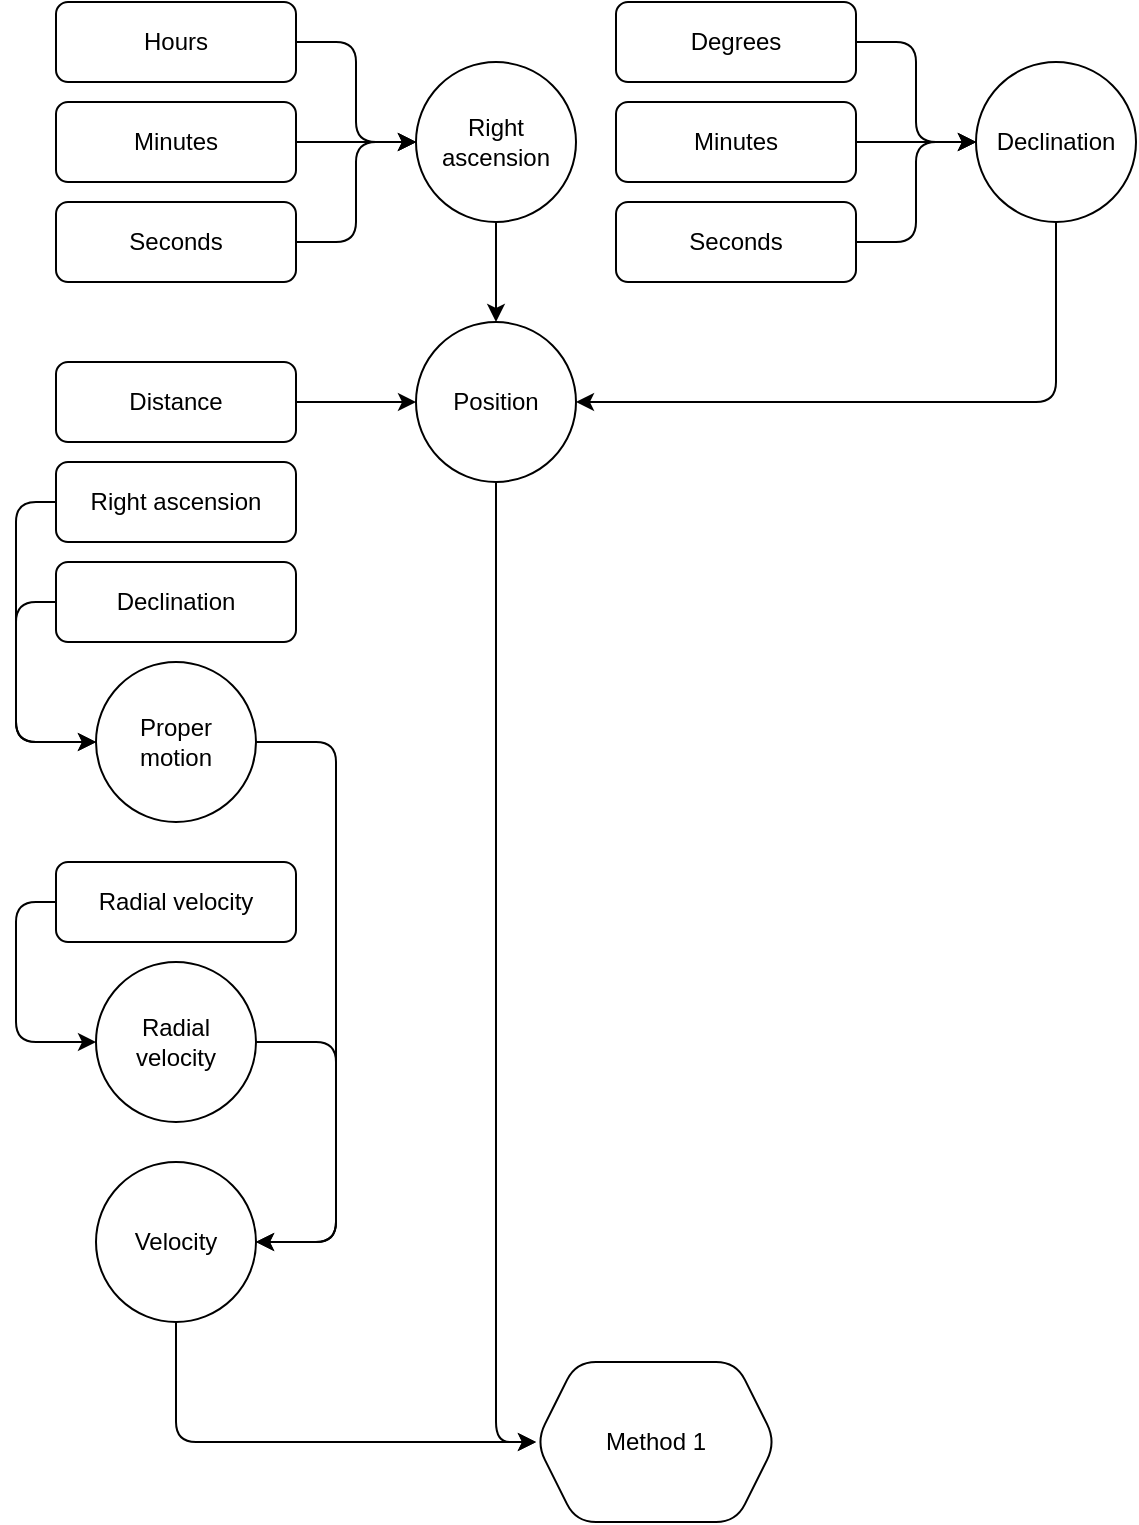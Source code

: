 <mxfile version="16.4.3" type="github">
  <diagram id="fIKkRCixxkwFUs0x7kcC" name="Page-1">
    <mxGraphModel dx="1422" dy="787" grid="1" gridSize="10" guides="1" tooltips="1" connect="1" arrows="1" fold="1" page="1" pageScale="1" pageWidth="827" pageHeight="1169" math="0" shadow="0">
      <root>
        <mxCell id="0" />
        <mxCell id="1" parent="0" />
        <mxCell id="swwnsGvYC6vCfxG6fQMU-13" style="edgeStyle=orthogonalEdgeStyle;rounded=1;orthogonalLoop=1;jettySize=auto;html=1;entryX=0;entryY=0.5;entryDx=0;entryDy=0;" parent="1" source="swwnsGvYC6vCfxG6fQMU-1" target="swwnsGvYC6vCfxG6fQMU-8" edge="1">
          <mxGeometry relative="1" as="geometry" />
        </mxCell>
        <mxCell id="swwnsGvYC6vCfxG6fQMU-1" value="Hours" style="rounded=1;whiteSpace=wrap;html=1;" parent="1" vertex="1">
          <mxGeometry x="40" y="40" width="120" height="40" as="geometry" />
        </mxCell>
        <mxCell id="swwnsGvYC6vCfxG6fQMU-14" style="edgeStyle=orthogonalEdgeStyle;rounded=1;orthogonalLoop=1;jettySize=auto;html=1;entryX=0;entryY=0.5;entryDx=0;entryDy=0;" parent="1" source="swwnsGvYC6vCfxG6fQMU-3" target="swwnsGvYC6vCfxG6fQMU-8" edge="1">
          <mxGeometry relative="1" as="geometry" />
        </mxCell>
        <mxCell id="swwnsGvYC6vCfxG6fQMU-3" value="Minutes" style="rounded=1;whiteSpace=wrap;html=1;" parent="1" vertex="1">
          <mxGeometry x="40" y="90" width="120" height="40" as="geometry" />
        </mxCell>
        <mxCell id="swwnsGvYC6vCfxG6fQMU-15" style="edgeStyle=orthogonalEdgeStyle;rounded=1;orthogonalLoop=1;jettySize=auto;html=1;entryX=0;entryY=0.5;entryDx=0;entryDy=0;" parent="1" source="swwnsGvYC6vCfxG6fQMU-4" target="swwnsGvYC6vCfxG6fQMU-8" edge="1">
          <mxGeometry relative="1" as="geometry" />
        </mxCell>
        <mxCell id="swwnsGvYC6vCfxG6fQMU-4" value="Seconds" style="rounded=1;whiteSpace=wrap;html=1;" parent="1" vertex="1">
          <mxGeometry x="40" y="140" width="120" height="40" as="geometry" />
        </mxCell>
        <mxCell id="swwnsGvYC6vCfxG6fQMU-16" style="edgeStyle=orthogonalEdgeStyle;rounded=1;orthogonalLoop=1;jettySize=auto;html=1;" parent="1" source="swwnsGvYC6vCfxG6fQMU-5" target="swwnsGvYC6vCfxG6fQMU-9" edge="1">
          <mxGeometry relative="1" as="geometry" />
        </mxCell>
        <mxCell id="swwnsGvYC6vCfxG6fQMU-5" value="Degrees" style="rounded=1;whiteSpace=wrap;html=1;" parent="1" vertex="1">
          <mxGeometry x="320" y="40" width="120" height="40" as="geometry" />
        </mxCell>
        <mxCell id="swwnsGvYC6vCfxG6fQMU-17" style="edgeStyle=orthogonalEdgeStyle;rounded=1;orthogonalLoop=1;jettySize=auto;html=1;" parent="1" source="swwnsGvYC6vCfxG6fQMU-6" target="swwnsGvYC6vCfxG6fQMU-9" edge="1">
          <mxGeometry relative="1" as="geometry" />
        </mxCell>
        <mxCell id="swwnsGvYC6vCfxG6fQMU-6" value="Minutes" style="rounded=1;whiteSpace=wrap;html=1;" parent="1" vertex="1">
          <mxGeometry x="320" y="90" width="120" height="40" as="geometry" />
        </mxCell>
        <mxCell id="swwnsGvYC6vCfxG6fQMU-18" style="edgeStyle=orthogonalEdgeStyle;rounded=1;orthogonalLoop=1;jettySize=auto;html=1;" parent="1" source="swwnsGvYC6vCfxG6fQMU-7" target="swwnsGvYC6vCfxG6fQMU-9" edge="1">
          <mxGeometry relative="1" as="geometry" />
        </mxCell>
        <mxCell id="swwnsGvYC6vCfxG6fQMU-7" value="Seconds" style="rounded=1;whiteSpace=wrap;html=1;" parent="1" vertex="1">
          <mxGeometry x="320" y="140" width="120" height="40" as="geometry" />
        </mxCell>
        <mxCell id="swwnsGvYC6vCfxG6fQMU-21" style="edgeStyle=orthogonalEdgeStyle;rounded=1;orthogonalLoop=1;jettySize=auto;html=1;entryX=0.5;entryY=0;entryDx=0;entryDy=0;" parent="1" source="swwnsGvYC6vCfxG6fQMU-8" target="swwnsGvYC6vCfxG6fQMU-19" edge="1">
          <mxGeometry relative="1" as="geometry" />
        </mxCell>
        <mxCell id="swwnsGvYC6vCfxG6fQMU-8" value="&lt;div&gt;Right&lt;/div&gt;&lt;div&gt;ascension&lt;/div&gt;" style="ellipse;whiteSpace=wrap;html=1;aspect=fixed;rounded=1;" parent="1" vertex="1">
          <mxGeometry x="220" y="70" width="80" height="80" as="geometry" />
        </mxCell>
        <mxCell id="swwnsGvYC6vCfxG6fQMU-20" style="edgeStyle=orthogonalEdgeStyle;rounded=1;orthogonalLoop=1;jettySize=auto;html=1;entryX=1;entryY=0.5;entryDx=0;entryDy=0;" parent="1" source="swwnsGvYC6vCfxG6fQMU-9" target="swwnsGvYC6vCfxG6fQMU-19" edge="1">
          <mxGeometry relative="1" as="geometry">
            <Array as="points">
              <mxPoint x="540" y="240" />
            </Array>
          </mxGeometry>
        </mxCell>
        <mxCell id="swwnsGvYC6vCfxG6fQMU-9" value="Declination" style="ellipse;whiteSpace=wrap;html=1;aspect=fixed;rounded=1;" parent="1" vertex="1">
          <mxGeometry x="500" y="70" width="80" height="80" as="geometry" />
        </mxCell>
        <mxCell id="swwnsGvYC6vCfxG6fQMU-45" style="edgeStyle=orthogonalEdgeStyle;rounded=1;orthogonalLoop=1;jettySize=auto;html=1;entryX=0;entryY=0.5;entryDx=0;entryDy=0;" parent="1" source="swwnsGvYC6vCfxG6fQMU-19" target="swwnsGvYC6vCfxG6fQMU-43" edge="1">
          <mxGeometry relative="1" as="geometry" />
        </mxCell>
        <mxCell id="swwnsGvYC6vCfxG6fQMU-19" value="Position" style="ellipse;whiteSpace=wrap;html=1;aspect=fixed;rounded=1;" parent="1" vertex="1">
          <mxGeometry x="220" y="200" width="80" height="80" as="geometry" />
        </mxCell>
        <mxCell id="swwnsGvYC6vCfxG6fQMU-23" style="edgeStyle=orthogonalEdgeStyle;rounded=1;orthogonalLoop=1;jettySize=auto;html=1;" parent="1" source="swwnsGvYC6vCfxG6fQMU-22" target="swwnsGvYC6vCfxG6fQMU-19" edge="1">
          <mxGeometry relative="1" as="geometry" />
        </mxCell>
        <mxCell id="swwnsGvYC6vCfxG6fQMU-22" value="Distance" style="rounded=1;whiteSpace=wrap;html=1;" parent="1" vertex="1">
          <mxGeometry x="40" y="220" width="120" height="40" as="geometry" />
        </mxCell>
        <mxCell id="swwnsGvYC6vCfxG6fQMU-30" style="edgeStyle=orthogonalEdgeStyle;rounded=1;orthogonalLoop=1;jettySize=auto;html=1;entryX=0;entryY=0.5;entryDx=0;entryDy=0;" parent="1" source="swwnsGvYC6vCfxG6fQMU-24" target="swwnsGvYC6vCfxG6fQMU-27" edge="1">
          <mxGeometry relative="1" as="geometry">
            <Array as="points">
              <mxPoint x="20" y="290" />
              <mxPoint x="20" y="410" />
            </Array>
          </mxGeometry>
        </mxCell>
        <mxCell id="swwnsGvYC6vCfxG6fQMU-24" value="Right ascension" style="rounded=1;whiteSpace=wrap;html=1;" parent="1" vertex="1">
          <mxGeometry x="40" y="270" width="120" height="40" as="geometry" />
        </mxCell>
        <mxCell id="swwnsGvYC6vCfxG6fQMU-41" style="edgeStyle=orthogonalEdgeStyle;rounded=1;orthogonalLoop=1;jettySize=auto;html=1;entryX=1;entryY=0.5;entryDx=0;entryDy=0;" parent="1" source="swwnsGvYC6vCfxG6fQMU-27" target="swwnsGvYC6vCfxG6fQMU-37" edge="1">
          <mxGeometry relative="1" as="geometry">
            <Array as="points">
              <mxPoint x="180" y="410" />
              <mxPoint x="180" y="660" />
            </Array>
          </mxGeometry>
        </mxCell>
        <mxCell id="swwnsGvYC6vCfxG6fQMU-27" value="&lt;div&gt;Proper&lt;/div&gt;&lt;div&gt;motion&lt;/div&gt;" style="ellipse;whiteSpace=wrap;html=1;aspect=fixed;rounded=1;" parent="1" vertex="1">
          <mxGeometry x="60" y="370" width="80" height="80" as="geometry" />
        </mxCell>
        <mxCell id="swwnsGvYC6vCfxG6fQMU-31" style="edgeStyle=orthogonalEdgeStyle;rounded=1;orthogonalLoop=1;jettySize=auto;html=1;entryX=0;entryY=0.5;entryDx=0;entryDy=0;" parent="1" source="swwnsGvYC6vCfxG6fQMU-28" target="swwnsGvYC6vCfxG6fQMU-27" edge="1">
          <mxGeometry relative="1" as="geometry">
            <Array as="points">
              <mxPoint x="20" y="340" />
              <mxPoint x="20" y="410" />
            </Array>
          </mxGeometry>
        </mxCell>
        <mxCell id="swwnsGvYC6vCfxG6fQMU-28" value="Declination" style="rounded=1;whiteSpace=wrap;html=1;" parent="1" vertex="1">
          <mxGeometry x="40" y="320" width="120" height="40" as="geometry" />
        </mxCell>
        <mxCell id="swwnsGvYC6vCfxG6fQMU-42" style="edgeStyle=orthogonalEdgeStyle;rounded=1;orthogonalLoop=1;jettySize=auto;html=1;entryX=1;entryY=0.5;entryDx=0;entryDy=0;" parent="1" source="swwnsGvYC6vCfxG6fQMU-34" target="swwnsGvYC6vCfxG6fQMU-37" edge="1">
          <mxGeometry relative="1" as="geometry">
            <Array as="points">
              <mxPoint x="180" y="560" />
              <mxPoint x="180" y="660" />
            </Array>
          </mxGeometry>
        </mxCell>
        <mxCell id="swwnsGvYC6vCfxG6fQMU-34" value="Radial&lt;br&gt;velocity" style="ellipse;whiteSpace=wrap;html=1;aspect=fixed;rounded=1;" parent="1" vertex="1">
          <mxGeometry x="60" y="520" width="80" height="80" as="geometry" />
        </mxCell>
        <mxCell id="swwnsGvYC6vCfxG6fQMU-35" style="edgeStyle=orthogonalEdgeStyle;rounded=1;orthogonalLoop=1;jettySize=auto;html=1;entryX=0;entryY=0.5;entryDx=0;entryDy=0;" parent="1" source="swwnsGvYC6vCfxG6fQMU-36" target="swwnsGvYC6vCfxG6fQMU-34" edge="1">
          <mxGeometry relative="1" as="geometry">
            <Array as="points">
              <mxPoint x="20" y="490" />
              <mxPoint x="20" y="560" />
            </Array>
          </mxGeometry>
        </mxCell>
        <mxCell id="swwnsGvYC6vCfxG6fQMU-36" value="Radial velocity" style="rounded=1;whiteSpace=wrap;html=1;" parent="1" vertex="1">
          <mxGeometry x="40" y="470" width="120" height="40" as="geometry" />
        </mxCell>
        <mxCell id="RuhA-SgEfiPzmEvg2mQS-1" style="edgeStyle=orthogonalEdgeStyle;rounded=1;orthogonalLoop=1;jettySize=auto;html=1;entryX=0;entryY=0.5;entryDx=0;entryDy=0;" edge="1" parent="1" source="swwnsGvYC6vCfxG6fQMU-37" target="swwnsGvYC6vCfxG6fQMU-43">
          <mxGeometry relative="1" as="geometry">
            <Array as="points">
              <mxPoint x="100" y="760" />
            </Array>
          </mxGeometry>
        </mxCell>
        <mxCell id="swwnsGvYC6vCfxG6fQMU-37" value="Velocity" style="ellipse;whiteSpace=wrap;html=1;aspect=fixed;rounded=1;" parent="1" vertex="1">
          <mxGeometry x="60" y="620" width="80" height="80" as="geometry" />
        </mxCell>
        <mxCell id="swwnsGvYC6vCfxG6fQMU-43" value="Method 1" style="shape=hexagon;perimeter=hexagonPerimeter2;whiteSpace=wrap;html=1;fixedSize=1;rounded=1;" parent="1" vertex="1">
          <mxGeometry x="280" y="720" width="120" height="80" as="geometry" />
        </mxCell>
      </root>
    </mxGraphModel>
  </diagram>
</mxfile>
